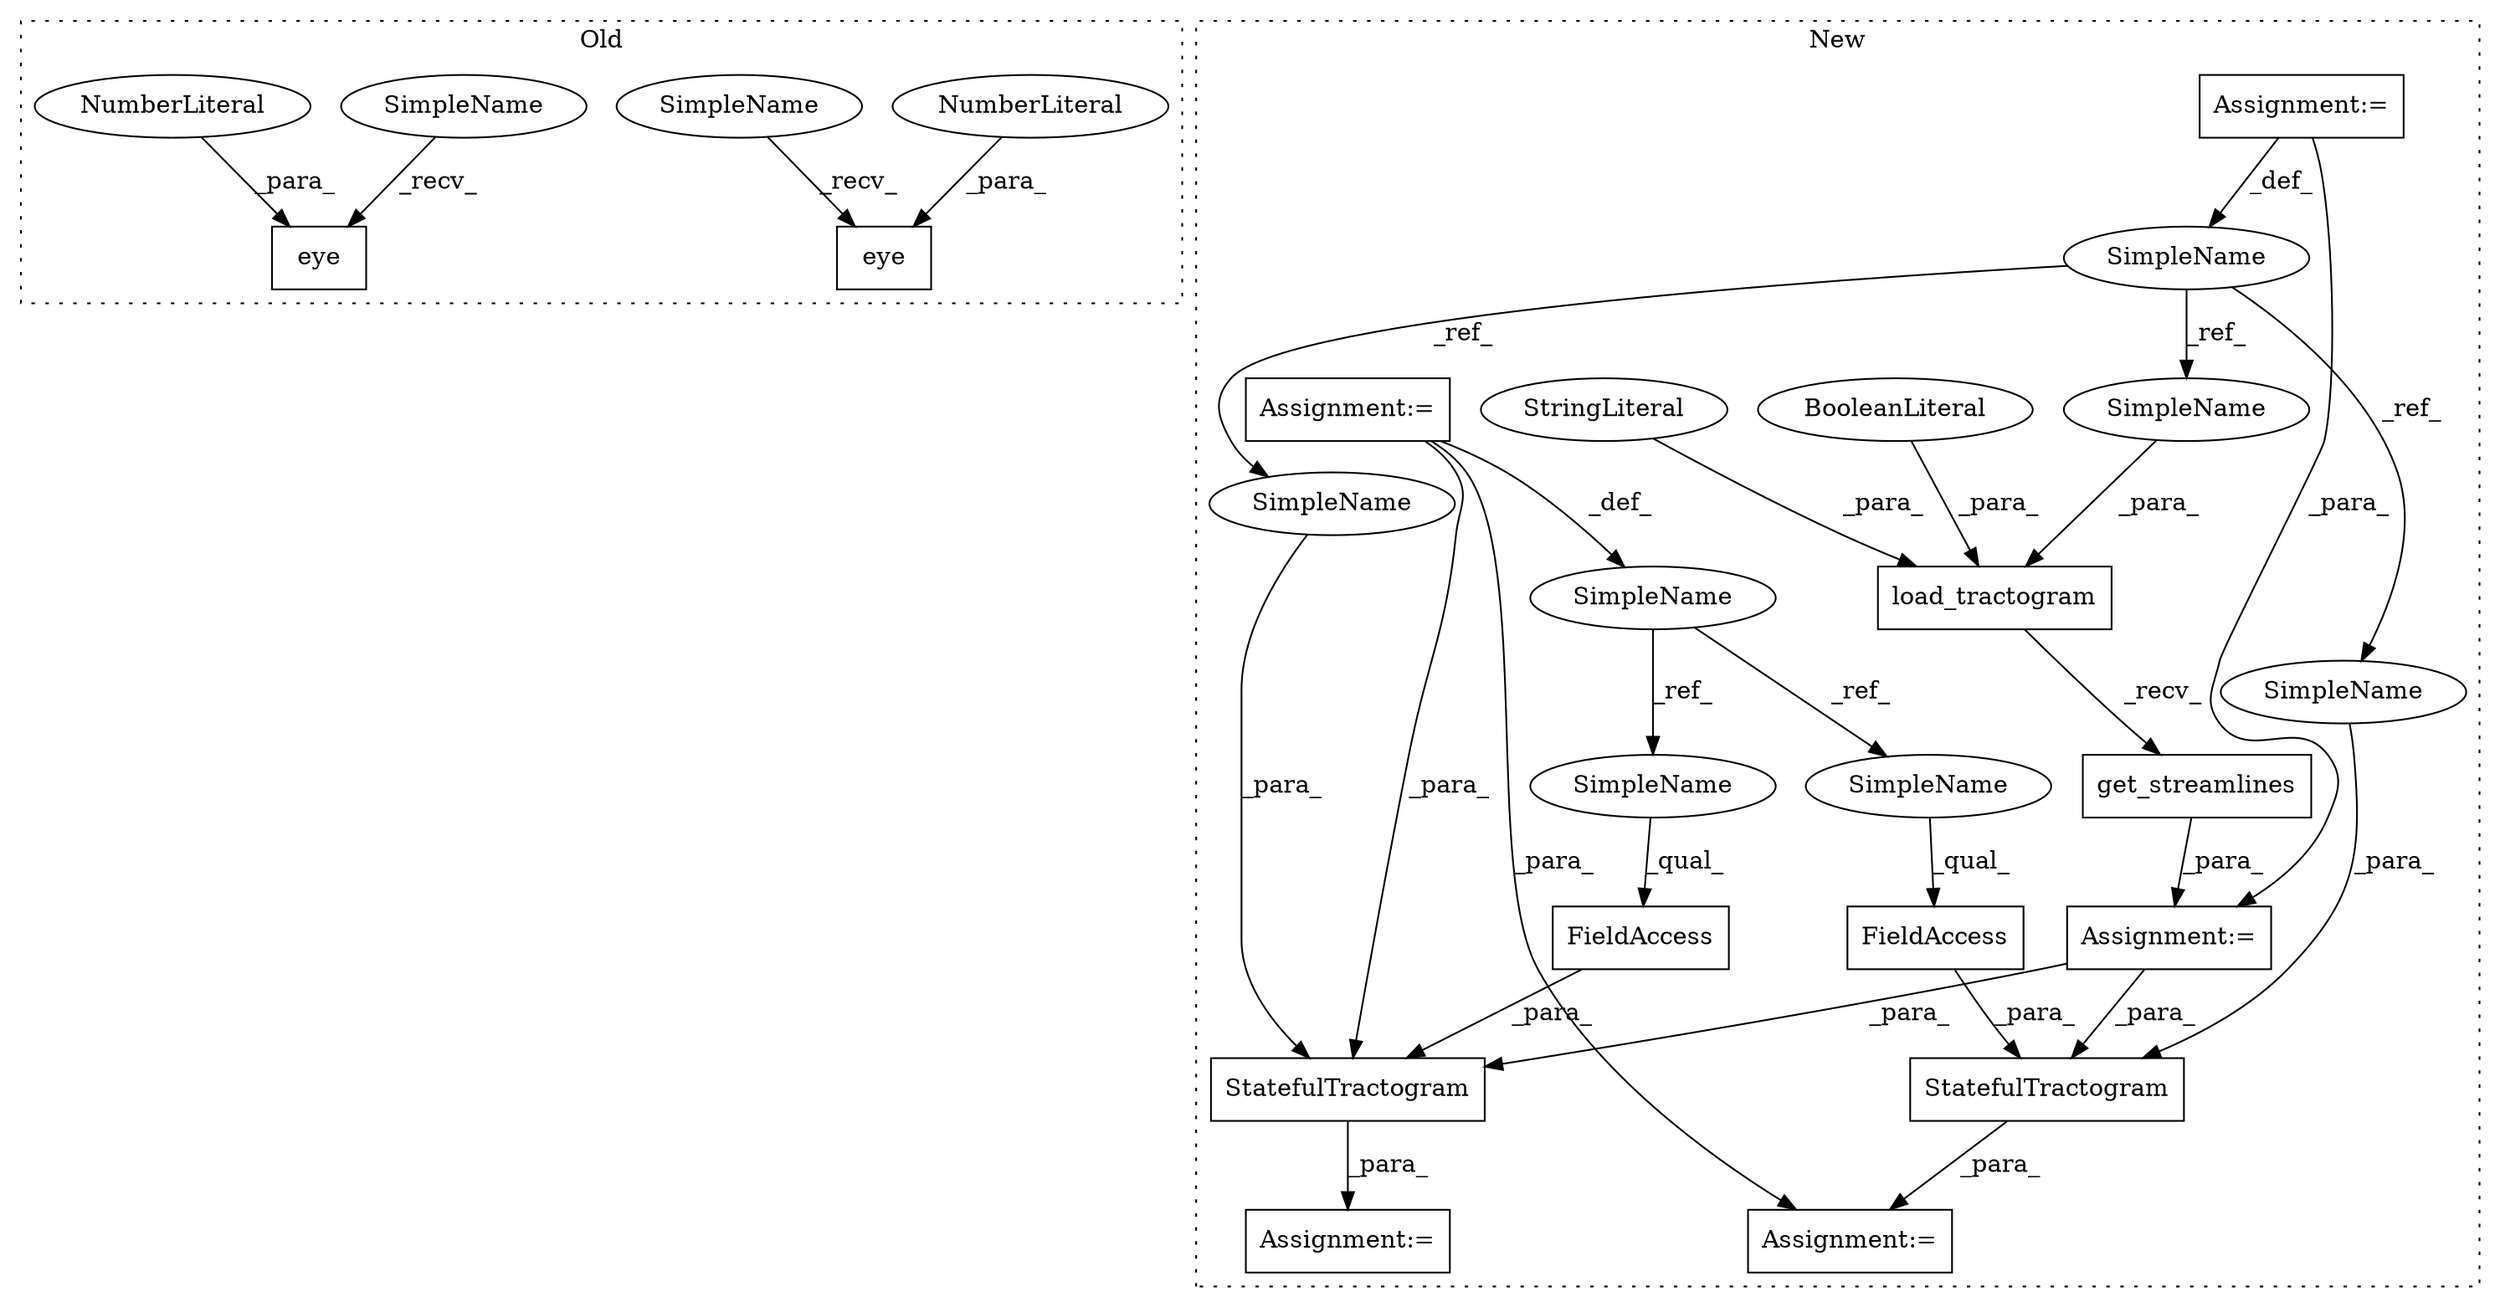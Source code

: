 digraph G {
subgraph cluster0 {
1 [label="eye" a="32" s="4691,4696" l="4,1" shape="box"];
3 [label="NumberLiteral" a="34" s="4695" l="1" shape="ellipse"];
6 [label="eye" a="32" s="4230,4235" l="4,1" shape="box"];
7 [label="NumberLiteral" a="34" s="4234" l="1" shape="ellipse"];
20 [label="SimpleName" a="42" s="4685" l="5" shape="ellipse"];
21 [label="SimpleName" a="42" s="4224" l="5" shape="ellipse"];
label = "Old";
style="dotted";
}
subgraph cluster1 {
2 [label="get_streamlines" a="32" s="4210" l="17" shape="box"];
4 [label="load_tractogram" a="32" s="4170,4208" l="16,1" shape="box"];
5 [label="BooleanLiteral" a="9" s="4203" l="5" shape="ellipse"];
8 [label="Assignment:=" a="7" s="5069" l="1" shape="box"];
9 [label="StringLiteral" a="45" s="4196" l="6" shape="ellipse"];
10 [label="SimpleName" a="42" s="4125" l="9" shape="ellipse"];
11 [label="StatefulTractogram" a="32" s="4883,4925" l="19,1" shape="box"];
12 [label="FieldAccess" a="22" s="4914" l="11" shape="box"];
13 [label="SimpleName" a="42" s="3726" l="5" shape="ellipse"];
14 [label="FieldAccess" a="22" s="5101" l="11" shape="box"];
15 [label="Assignment:=" a="7" s="4134" l="1" shape="box"];
16 [label="StatefulTractogram" a="32" s="5070,5112" l="19,1" shape="box"];
17 [label="Assignment:=" a="7" s="4169" l="1" shape="box"];
18 [label="Assignment:=" a="7" s="3726" l="5" shape="box"];
19 [label="Assignment:=" a="7" s="4882" l="1" shape="box"];
22 [label="SimpleName" a="42" s="5101" l="5" shape="ellipse"];
23 [label="SimpleName" a="42" s="4914" l="5" shape="ellipse"];
24 [label="SimpleName" a="42" s="4186" l="9" shape="ellipse"];
25 [label="SimpleName" a="42" s="5091" l="9" shape="ellipse"];
26 [label="SimpleName" a="42" s="4904" l="9" shape="ellipse"];
label = "New";
style="dotted";
}
2 -> 17 [label="_para_"];
3 -> 1 [label="_para_"];
4 -> 2 [label="_recv_"];
5 -> 4 [label="_para_"];
7 -> 6 [label="_para_"];
9 -> 4 [label="_para_"];
10 -> 25 [label="_ref_"];
10 -> 26 [label="_ref_"];
10 -> 24 [label="_ref_"];
11 -> 19 [label="_para_"];
12 -> 11 [label="_para_"];
13 -> 22 [label="_ref_"];
13 -> 23 [label="_ref_"];
14 -> 16 [label="_para_"];
15 -> 17 [label="_para_"];
15 -> 10 [label="_def_"];
16 -> 8 [label="_para_"];
17 -> 11 [label="_para_"];
17 -> 16 [label="_para_"];
18 -> 13 [label="_def_"];
18 -> 19 [label="_para_"];
18 -> 16 [label="_para_"];
20 -> 1 [label="_recv_"];
21 -> 6 [label="_recv_"];
22 -> 14 [label="_qual_"];
23 -> 12 [label="_qual_"];
24 -> 4 [label="_para_"];
25 -> 16 [label="_para_"];
26 -> 11 [label="_para_"];
}